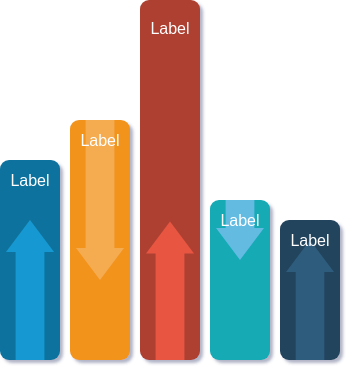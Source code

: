 <mxfile version="24.7.17">
  <diagram name="Pagina-1" id="N4cgx1gKznYZwmoW7paT">
    <mxGraphModel dx="1050" dy="625" grid="1" gridSize="10" guides="1" tooltips="1" connect="1" arrows="1" fold="1" page="1" pageScale="1" pageWidth="1600" pageHeight="900" background="#ffffff" math="0" shadow="1">
      <root>
        <object label="" id="0">
          <mxCell />
        </object>
        <mxCell id="1" parent="0" />
        <mxCell id="8Ss4wwJx29h7qqtnEZZF-16" value="" style="fillColor=#10739E;strokeColor=none;fontFamily=Arial;fontSize=8;rounded=1;" vertex="1" parent="1">
          <mxGeometry x="340" y="290" width="30" height="100" as="geometry" />
        </mxCell>
        <mxCell id="8Ss4wwJx29h7qqtnEZZF-17" value="" style="shape=mxgraph.arrows2.arrow;dy=0.4;dx=16;notch=0;direction=north;fillColor=#1699D3;strokeColor=none;fontFamily=Arial;fontSize=8;rounded=1;" vertex="1" parent="8Ss4wwJx29h7qqtnEZZF-16">
          <mxGeometry x="3" y="30" width="24" height="70" as="geometry" />
        </mxCell>
        <mxCell id="8Ss4wwJx29h7qqtnEZZF-18" value="Label" style="text;html=1;align=center;verticalAlign=middle;whiteSpace=wrap;fontColor=#FFFFFF;fontSize=8;strokeColor=none;fillColor=none;fontFamily=Arial;rounded=1;" vertex="1" parent="8Ss4wwJx29h7qqtnEZZF-16">
          <mxGeometry width="30" height="20" as="geometry" />
        </mxCell>
        <mxCell id="8Ss4wwJx29h7qqtnEZZF-19" value="" style="fillColor=#F2931E;strokeColor=none;fontFamily=Arial;fontSize=8;rounded=1;" vertex="1" parent="1">
          <mxGeometry x="375" y="270" width="30" height="120" as="geometry" />
        </mxCell>
        <mxCell id="8Ss4wwJx29h7qqtnEZZF-20" value="" style="shape=mxgraph.arrows2.arrow;dy=0.4;dx=16;notch=0;direction=south;fillColor=#F5AB50;strokeColor=none;fontFamily=Arial;fontSize=8;rounded=1;" vertex="1" parent="8Ss4wwJx29h7qqtnEZZF-19">
          <mxGeometry x="3" width="24" height="80" as="geometry" />
        </mxCell>
        <mxCell id="8Ss4wwJx29h7qqtnEZZF-21" value="Label" style="text;html=1;align=center;verticalAlign=middle;whiteSpace=wrap;fontColor=#FFFFFF;fontSize=8;strokeColor=none;fillColor=none;fontFamily=Arial;rounded=1;" vertex="1" parent="8Ss4wwJx29h7qqtnEZZF-19">
          <mxGeometry width="30" height="20" as="geometry" />
        </mxCell>
        <mxCell id="8Ss4wwJx29h7qqtnEZZF-22" value="" style="fillColor=#AE4132;strokeColor=none;fontFamily=Arial;fontSize=8;rounded=1;" vertex="1" parent="1">
          <mxGeometry x="410" y="210" width="30" height="180" as="geometry" />
        </mxCell>
        <mxCell id="8Ss4wwJx29h7qqtnEZZF-23" value="" style="shape=mxgraph.arrows2.arrow;dy=0.4;dx=16;notch=0;direction=north;fillColor=#E85642;strokeColor=none;fontFamily=Arial;fontSize=8;rounded=1;" vertex="1" parent="8Ss4wwJx29h7qqtnEZZF-22">
          <mxGeometry x="3" y="110.769" width="24" height="69.231" as="geometry" />
        </mxCell>
        <mxCell id="8Ss4wwJx29h7qqtnEZZF-24" value="Label" style="text;html=1;align=center;verticalAlign=middle;whiteSpace=wrap;fontColor=#FFFFFF;fontSize=8;strokeColor=none;fillColor=none;fontFamily=Arial;rounded=1;" vertex="1" parent="8Ss4wwJx29h7qqtnEZZF-22">
          <mxGeometry width="30" height="27.692" as="geometry" />
        </mxCell>
        <mxCell id="8Ss4wwJx29h7qqtnEZZF-25" value="" style="fillColor=#12AAB5;strokeColor=none;fontFamily=Arial;fontSize=8;rounded=1;" vertex="1" parent="1">
          <mxGeometry x="445" y="310" width="30" height="80" as="geometry" />
        </mxCell>
        <mxCell id="8Ss4wwJx29h7qqtnEZZF-26" value="" style="shape=mxgraph.arrows2.arrow;dy=0.4;dx=16;notch=0;direction=south;fillColor=#64BBE2;strokeColor=none;fontFamily=Arial;fontSize=8;rounded=1;" vertex="1" parent="8Ss4wwJx29h7qqtnEZZF-25">
          <mxGeometry x="3" width="24" height="30" as="geometry" />
        </mxCell>
        <mxCell id="8Ss4wwJx29h7qqtnEZZF-27" value="Label" style="text;html=1;align=center;verticalAlign=middle;whiteSpace=wrap;fontColor=#FFFFFF;fontSize=8;strokeColor=none;fillColor=none;fontFamily=Arial;rounded=1;" vertex="1" parent="8Ss4wwJx29h7qqtnEZZF-25">
          <mxGeometry width="30" height="20" as="geometry" />
        </mxCell>
        <mxCell id="8Ss4wwJx29h7qqtnEZZF-28" value="" style="fillColor=#23445D;strokeColor=none;fontFamily=Arial;fontSize=8;rounded=1;" vertex="1" parent="1">
          <mxGeometry x="480" y="320" width="30" height="70" as="geometry" />
        </mxCell>
        <mxCell id="8Ss4wwJx29h7qqtnEZZF-29" value="" style="shape=mxgraph.arrows2.arrow;dy=0.4;dx=16;notch=0;direction=north;fillColor=#2F5B7C;strokeColor=none;fontFamily=Arial;fontSize=8;rounded=1;" vertex="1" parent="8Ss4wwJx29h7qqtnEZZF-28">
          <mxGeometry x="3" y="10" width="24" height="60" as="geometry" />
        </mxCell>
        <mxCell id="8Ss4wwJx29h7qqtnEZZF-30" value="Label" style="text;html=1;align=center;verticalAlign=middle;whiteSpace=wrap;fontColor=#FFFFFF;fontSize=8;strokeColor=none;fillColor=none;fontFamily=Arial;rounded=1;" vertex="1" parent="8Ss4wwJx29h7qqtnEZZF-28">
          <mxGeometry width="30" height="20" as="geometry" />
        </mxCell>
      </root>
    </mxGraphModel>
  </diagram>
</mxfile>
